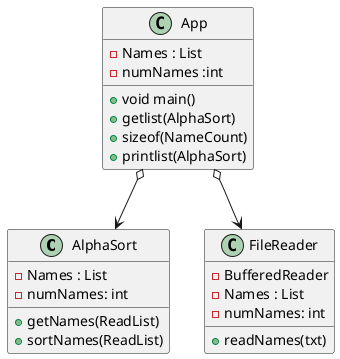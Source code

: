 @startuml

class AlphaSort {
- Names : List
    - numNames: int
    +getNames(ReadList)
    +sortNames(ReadList)
}
class App {
+ void main()
-Names : List
 -numNames :int
 +getlist(AlphaSort)
 +sizeof(NameCount)
 +printlist(AlphaSort)
}

class FileReader {
- BufferedReader
-Names : List
    -numNames: int
    +readNames(txt)
}

App o--> FileReader
App o--> AlphaSort
@enduml